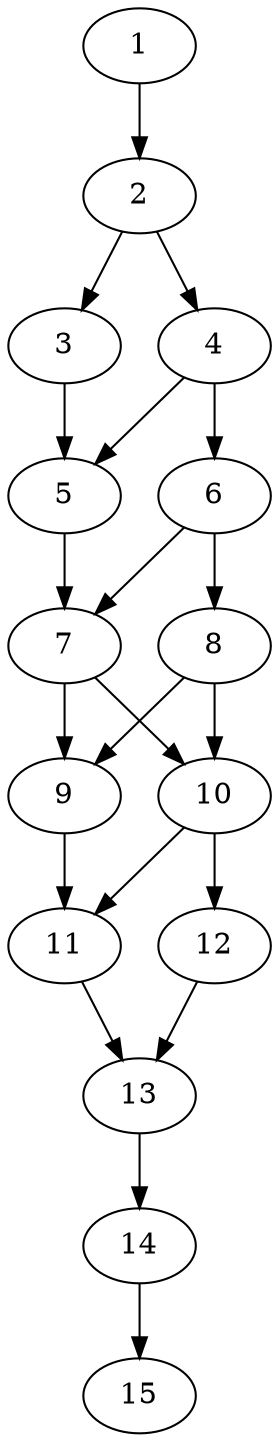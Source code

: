 // DAG automatically generated by daggen at Thu Oct  3 13:59:26 2019
// ./daggen --dot -n 15 --ccr 0.4 --fat 0.3 --regular 0.7 --density 0.9 --mindata 5242880 --maxdata 52428800 
digraph G {
  1 [size="42816000", alpha="0.09", expect_size="17126400"] 
  1 -> 2 [size ="17126400"]
  2 [size="76462080", alpha="0.12", expect_size="30584832"] 
  2 -> 3 [size ="30584832"]
  2 -> 4 [size ="30584832"]
  3 [size="95815680", alpha="0.09", expect_size="38326272"] 
  3 -> 5 [size ="38326272"]
  4 [size="46789120", alpha="0.15", expect_size="18715648"] 
  4 -> 5 [size ="18715648"]
  4 -> 6 [size ="18715648"]
  5 [size="115581440", alpha="0.09", expect_size="46232576"] 
  5 -> 7 [size ="46232576"]
  6 [size="82752000", alpha="0.02", expect_size="33100800"] 
  6 -> 7 [size ="33100800"]
  6 -> 8 [size ="33100800"]
  7 [size="27688960", alpha="0.13", expect_size="11075584"] 
  7 -> 9 [size ="11075584"]
  7 -> 10 [size ="11075584"]
  8 [size="64880640", alpha="0.06", expect_size="25952256"] 
  8 -> 9 [size ="25952256"]
  8 -> 10 [size ="25952256"]
  9 [size="129011200", alpha="0.06", expect_size="51604480"] 
  9 -> 11 [size ="51604480"]
  10 [size="88368640", alpha="0.15", expect_size="35347456"] 
  10 -> 11 [size ="35347456"]
  10 -> 12 [size ="35347456"]
  11 [size="86760960", alpha="0.05", expect_size="34704384"] 
  11 -> 13 [size ="34704384"]
  12 [size="24391680", alpha="0.09", expect_size="9756672"] 
  12 -> 13 [size ="9756672"]
  13 [size="95503360", alpha="0.13", expect_size="38201344"] 
  13 -> 14 [size ="38201344"]
  14 [size="29278720", alpha="0.18", expect_size="11711488"] 
  14 -> 15 [size ="11711488"]
  15 [size="115548160", alpha="0.04", expect_size="46219264"] 
}
